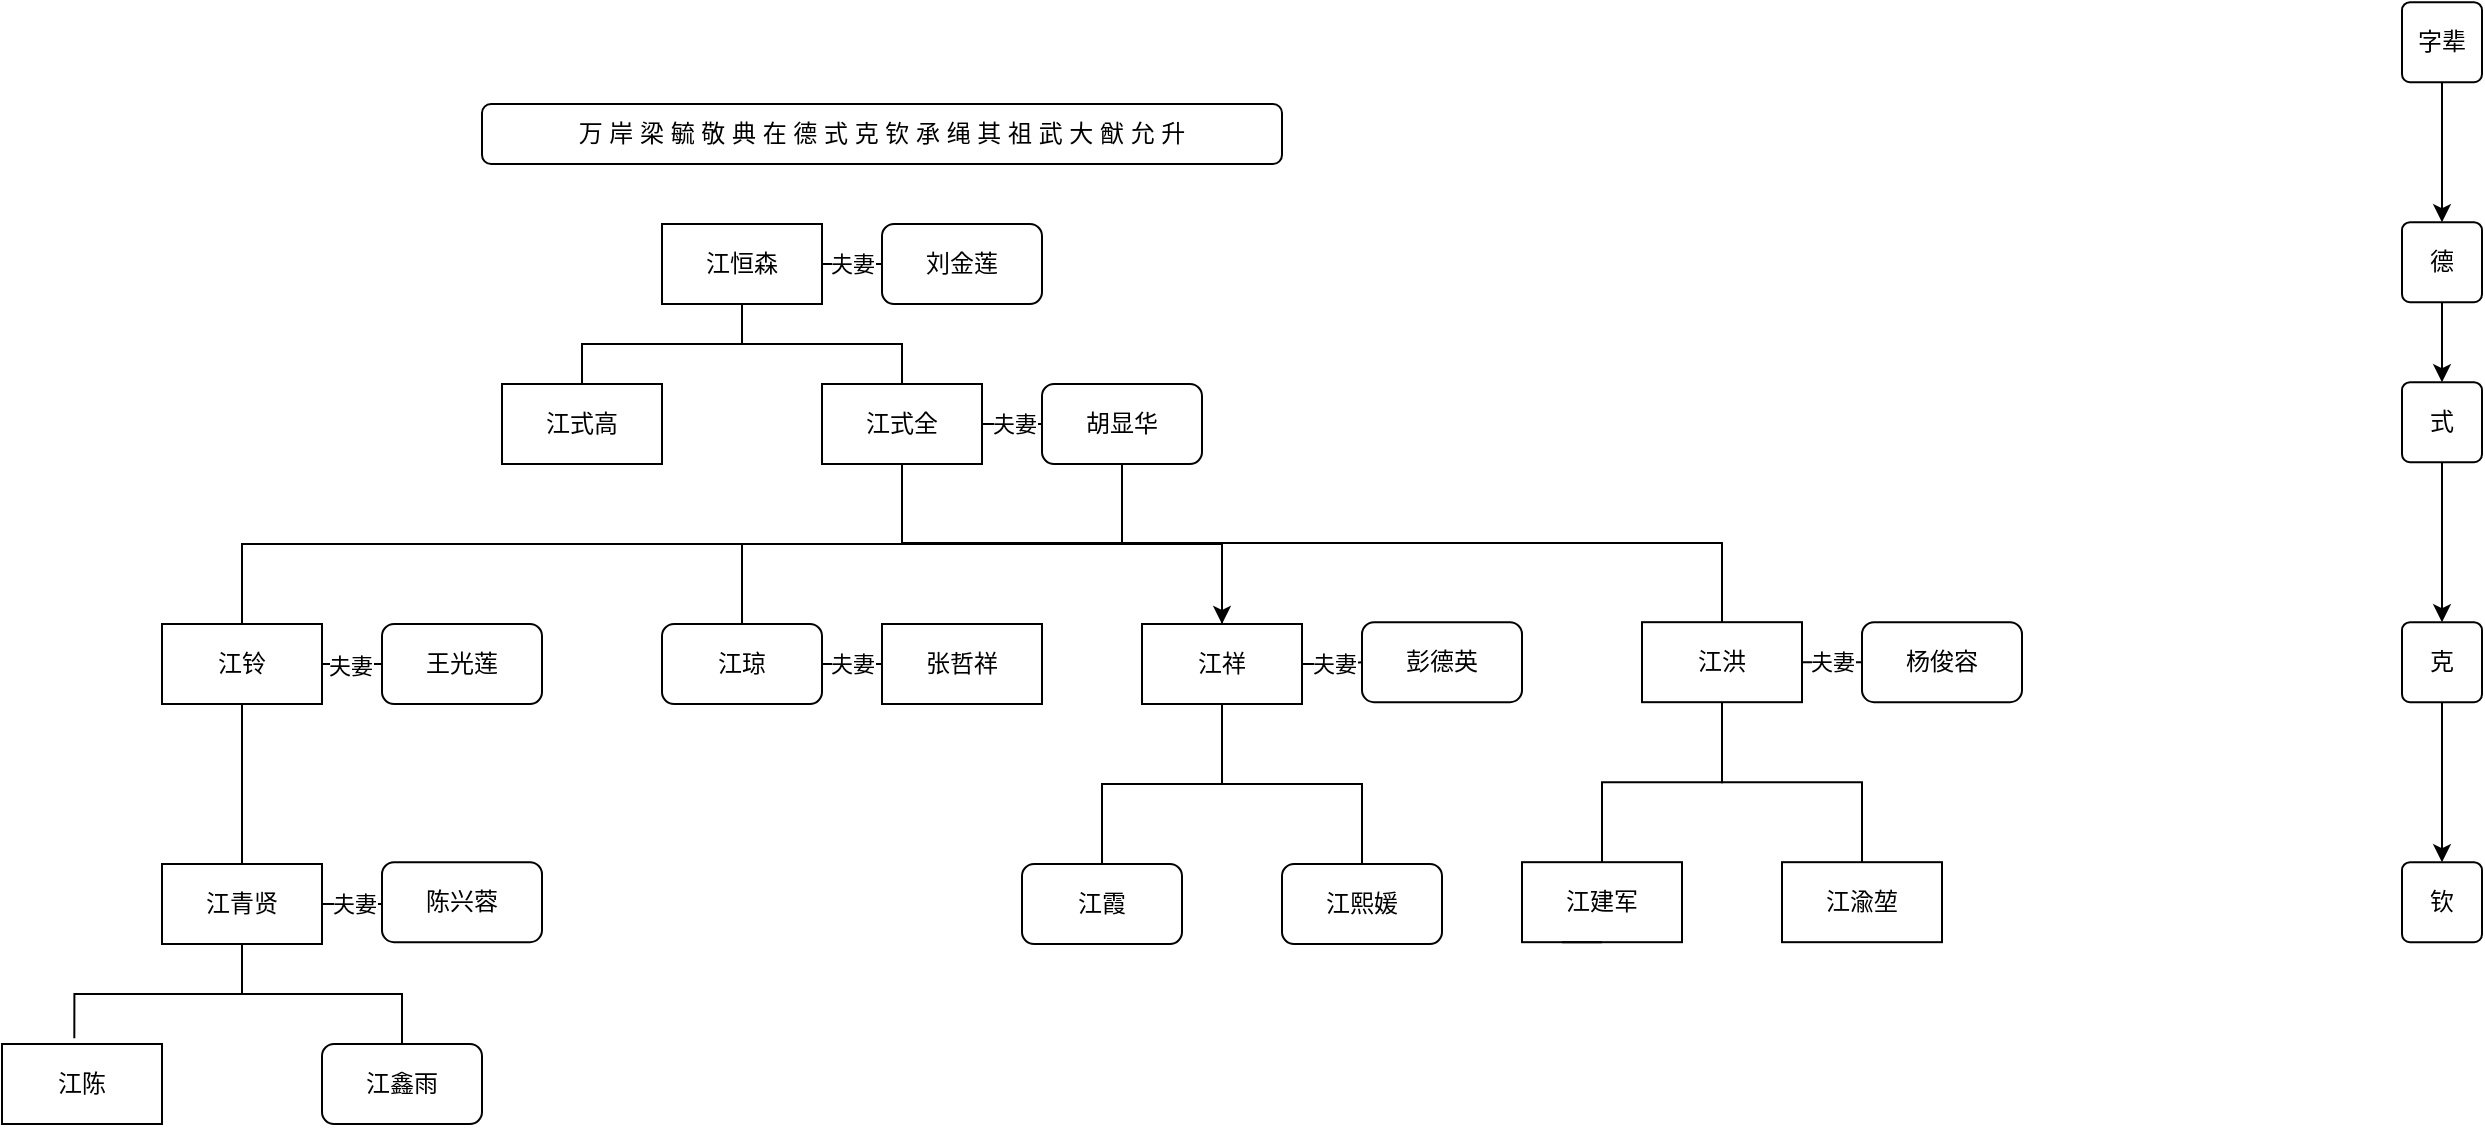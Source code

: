 <mxfile version="28.2.8">
  <diagram name="第 1 页" id="k-AfY5WxHYV5yZIVhnW_">
    <mxGraphModel dx="2655" dy="1009" grid="1" gridSize="10" guides="1" tooltips="1" connect="1" arrows="1" fold="1" page="1" pageScale="1" pageWidth="827" pageHeight="1169" math="0" shadow="0">
      <root>
        <mxCell id="0" />
        <mxCell id="1" parent="0" />
        <mxCell id="Womy6uRPmFxDwTwF91oK-21" style="edgeStyle=orthogonalEdgeStyle;shape=connector;rounded=0;orthogonalLoop=1;jettySize=auto;html=1;exitX=1;exitY=0.5;exitDx=0;exitDy=0;entryX=0;entryY=0.5;entryDx=0;entryDy=0;strokeColor=default;align=center;verticalAlign=middle;fontFamily=Helvetica;fontSize=11;fontColor=default;labelBackgroundColor=default;endArrow=none;endFill=0;movable=1;resizable=1;rotatable=1;deletable=1;editable=1;locked=0;connectable=1;" parent="1" source="Womy6uRPmFxDwTwF91oK-6" target="Womy6uRPmFxDwTwF91oK-20" edge="1">
          <mxGeometry relative="1" as="geometry" />
        </mxCell>
        <mxCell id="Womy6uRPmFxDwTwF91oK-22" value="夫妻" style="edgeLabel;html=1;align=center;verticalAlign=middle;resizable=1;points=[];fontFamily=Helvetica;fontSize=11;fontColor=default;labelBackgroundColor=default;movable=1;rotatable=1;deletable=1;editable=1;locked=0;connectable=1;" parent="Womy6uRPmFxDwTwF91oK-21" vertex="1" connectable="0">
          <mxGeometry x="0.02" relative="1" as="geometry">
            <mxPoint as="offset" />
          </mxGeometry>
        </mxCell>
        <mxCell id="Womy6uRPmFxDwTwF91oK-31" style="edgeStyle=orthogonalEdgeStyle;shape=connector;rounded=0;orthogonalLoop=1;jettySize=auto;html=1;exitX=0.5;exitY=1;exitDx=0;exitDy=0;entryX=0.5;entryY=0;entryDx=0;entryDy=0;strokeColor=default;align=center;verticalAlign=middle;fontFamily=Helvetica;fontSize=11;fontColor=default;labelBackgroundColor=default;endArrow=none;endFill=0;movable=1;resizable=1;rotatable=1;deletable=1;editable=1;locked=0;connectable=1;" parent="1" source="Womy6uRPmFxDwTwF91oK-6" target="Womy6uRPmFxDwTwF91oK-25" edge="1">
          <mxGeometry relative="1" as="geometry" />
        </mxCell>
        <mxCell id="Womy6uRPmFxDwTwF91oK-32" style="edgeStyle=orthogonalEdgeStyle;shape=connector;rounded=0;orthogonalLoop=1;jettySize=auto;html=1;exitX=0.5;exitY=1;exitDx=0;exitDy=0;entryX=0.5;entryY=0;entryDx=0;entryDy=0;strokeColor=default;align=center;verticalAlign=middle;fontFamily=Helvetica;fontSize=11;fontColor=default;labelBackgroundColor=default;endArrow=none;endFill=0;movable=1;resizable=1;rotatable=1;deletable=1;editable=1;locked=0;connectable=1;" parent="1" source="Womy6uRPmFxDwTwF91oK-6" target="Womy6uRPmFxDwTwF91oK-26" edge="1">
          <mxGeometry relative="1" as="geometry" />
        </mxCell>
        <mxCell id="Womy6uRPmFxDwTwF91oK-33" style="edgeStyle=orthogonalEdgeStyle;shape=connector;rounded=0;orthogonalLoop=1;jettySize=auto;html=1;exitX=0.5;exitY=1;exitDx=0;exitDy=0;entryX=0.5;entryY=0;entryDx=0;entryDy=0;strokeColor=default;align=center;verticalAlign=middle;fontFamily=Helvetica;fontSize=11;fontColor=default;labelBackgroundColor=default;endArrow=none;endFill=0;movable=1;resizable=1;rotatable=1;deletable=1;editable=1;locked=0;connectable=1;" parent="1" source="Womy6uRPmFxDwTwF91oK-6" target="Womy6uRPmFxDwTwF91oK-23" edge="1">
          <mxGeometry relative="1" as="geometry" />
        </mxCell>
        <mxCell id="Womy6uRPmFxDwTwF91oK-37" style="edgeStyle=orthogonalEdgeStyle;shape=connector;rounded=0;orthogonalLoop=1;jettySize=auto;html=1;exitX=0.5;exitY=1;exitDx=0;exitDy=0;entryX=0.5;entryY=0;entryDx=0;entryDy=0;strokeColor=default;align=center;verticalAlign=middle;fontFamily=Helvetica;fontSize=11;fontColor=default;labelBackgroundColor=default;endArrow=none;endFill=0;movable=1;resizable=1;rotatable=1;deletable=1;editable=1;locked=0;connectable=1;" parent="1" source="Womy6uRPmFxDwTwF91oK-6" target="Womy6uRPmFxDwTwF91oK-27" edge="1">
          <mxGeometry relative="1" as="geometry" />
        </mxCell>
        <mxCell id="Womy6uRPmFxDwTwF91oK-6" value="江式全" style="rounded=0;whiteSpace=wrap;html=1;movable=1;resizable=1;rotatable=1;deletable=1;editable=1;locked=0;connectable=1;" parent="1" vertex="1">
          <mxGeometry x="-270" y="230" width="80" height="40" as="geometry" />
        </mxCell>
        <mxCell id="TAjPiQ7kw6Mt-_O2EQW6-16" value="" style="edgeStyle=orthogonalEdgeStyle;rounded=0;orthogonalLoop=1;jettySize=auto;html=1;" edge="1" parent="1" source="Womy6uRPmFxDwTwF91oK-20" target="Womy6uRPmFxDwTwF91oK-25">
          <mxGeometry relative="1" as="geometry" />
        </mxCell>
        <UserObject label="胡显华" link="https://viewer.diagrams.net/?tags=%7B%7D&amp;lightbox=1&amp;highlight=0000ff&amp;edit=_blank&amp;layers=1&amp;nav=1&amp;title=%E8%83%A1%E6%98%BE%E5%8D%8E%E5%AE%B6%E6%97%8F.drawio&amp;dark=auto#Uhttps%3A%2F%2Fraw.githubusercontent.com%2Ftoppemonkey%2Fprocessing_folder%2Fmain%2F%E5%AE%B6%E6%97%8F%E7%BB%93%E6%9E%84%E5%9B%BE%2F%E8%83%A1%E6%98%BE%E5%8D%8E%E5%AE%B6%E6%97%8F.drawio" 生平="123123213" id="Womy6uRPmFxDwTwF91oK-20">
          <mxCell style="rounded=1;whiteSpace=wrap;html=1;movable=1;resizable=1;rotatable=1;deletable=1;editable=1;locked=0;connectable=1;" parent="1" vertex="1">
            <mxGeometry x="-160" y="230" width="80" height="40" as="geometry" />
          </mxCell>
        </UserObject>
        <mxCell id="Womy6uRPmFxDwTwF91oK-35" style="edgeStyle=orthogonalEdgeStyle;shape=connector;rounded=0;orthogonalLoop=1;jettySize=auto;html=1;exitX=1;exitY=0.5;exitDx=0;exitDy=0;entryX=0;entryY=0.5;entryDx=0;entryDy=0;strokeColor=default;align=center;verticalAlign=middle;fontFamily=Helvetica;fontSize=11;fontColor=default;labelBackgroundColor=default;endArrow=none;endFill=0;movable=1;resizable=1;rotatable=1;deletable=1;editable=1;locked=0;connectable=1;" parent="1" source="Womy6uRPmFxDwTwF91oK-23" target="Womy6uRPmFxDwTwF91oK-34" edge="1">
          <mxGeometry relative="1" as="geometry" />
        </mxCell>
        <mxCell id="Womy6uRPmFxDwTwF91oK-36" value="夫妻" style="edgeLabel;html=1;align=center;verticalAlign=middle;resizable=1;points=[];fontFamily=Helvetica;fontSize=11;fontColor=default;labelBackgroundColor=default;movable=1;rotatable=1;deletable=1;editable=1;locked=0;connectable=1;" parent="Womy6uRPmFxDwTwF91oK-35" vertex="1" connectable="0">
          <mxGeometry x="-0.071" y="-1" relative="1" as="geometry">
            <mxPoint as="offset" />
          </mxGeometry>
        </mxCell>
        <mxCell id="Womy6uRPmFxDwTwF91oK-61" style="edgeStyle=orthogonalEdgeStyle;shape=connector;rounded=0;orthogonalLoop=1;jettySize=auto;html=1;exitX=0.5;exitY=1;exitDx=0;exitDy=0;entryX=0.5;entryY=0;entryDx=0;entryDy=0;strokeColor=default;align=center;verticalAlign=middle;fontFamily=Helvetica;fontSize=11;fontColor=default;labelBackgroundColor=default;endArrow=none;endFill=0;movable=1;resizable=1;rotatable=1;deletable=1;editable=1;locked=0;connectable=1;" parent="1" source="Womy6uRPmFxDwTwF91oK-23" target="Womy6uRPmFxDwTwF91oK-60" edge="1">
          <mxGeometry relative="1" as="geometry" />
        </mxCell>
        <mxCell id="Womy6uRPmFxDwTwF91oK-23" value="江铃" style="rounded=0;whiteSpace=wrap;html=1;strokeColor=default;fillColor=default;fillStyle=hatch;movable=1;resizable=1;rotatable=1;deletable=1;editable=1;locked=0;connectable=1;gradientColor=none;" parent="1" vertex="1">
          <mxGeometry x="-600" y="350" width="80" height="40" as="geometry" />
        </mxCell>
        <mxCell id="Womy6uRPmFxDwTwF91oK-59" value="夫妻" style="edgeStyle=orthogonalEdgeStyle;shape=connector;rounded=0;orthogonalLoop=1;jettySize=auto;html=1;exitX=1;exitY=0.5;exitDx=0;exitDy=0;strokeColor=default;align=center;verticalAlign=middle;fontFamily=Helvetica;fontSize=11;fontColor=default;labelBackgroundColor=default;endArrow=none;endFill=0;movable=1;resizable=1;rotatable=1;deletable=1;editable=1;locked=0;connectable=1;" parent="1" source="Womy6uRPmFxDwTwF91oK-25" target="Womy6uRPmFxDwTwF91oK-58" edge="1">
          <mxGeometry relative="1" as="geometry" />
        </mxCell>
        <mxCell id="Womy6uRPmFxDwTwF91oK-66" style="edgeStyle=orthogonalEdgeStyle;shape=connector;rounded=0;orthogonalLoop=1;jettySize=auto;html=1;exitX=0.5;exitY=1;exitDx=0;exitDy=0;entryX=0.5;entryY=0;entryDx=0;entryDy=0;strokeColor=default;align=center;verticalAlign=middle;fontFamily=Helvetica;fontSize=11;fontColor=default;labelBackgroundColor=default;endArrow=none;endFill=0;movable=1;resizable=1;rotatable=1;deletable=1;editable=1;locked=0;connectable=1;" parent="1" source="Womy6uRPmFxDwTwF91oK-25" target="Womy6uRPmFxDwTwF91oK-64" edge="1">
          <mxGeometry relative="1" as="geometry" />
        </mxCell>
        <mxCell id="Womy6uRPmFxDwTwF91oK-67" style="edgeStyle=orthogonalEdgeStyle;shape=connector;rounded=0;orthogonalLoop=1;jettySize=auto;html=1;exitX=0.5;exitY=1;exitDx=0;exitDy=0;entryX=0.5;entryY=0;entryDx=0;entryDy=0;strokeColor=default;align=center;verticalAlign=middle;fontFamily=Helvetica;fontSize=11;fontColor=default;labelBackgroundColor=default;endArrow=none;endFill=0;movable=1;resizable=1;rotatable=1;deletable=1;editable=1;locked=0;connectable=1;" parent="1" source="Womy6uRPmFxDwTwF91oK-25" target="Womy6uRPmFxDwTwF91oK-65" edge="1">
          <mxGeometry relative="1" as="geometry" />
        </mxCell>
        <mxCell id="Womy6uRPmFxDwTwF91oK-25" value="江祥" style="rounded=0;whiteSpace=wrap;html=1;movable=1;resizable=1;rotatable=1;deletable=1;editable=1;locked=0;connectable=1;" parent="1" vertex="1">
          <mxGeometry x="-110" y="350" width="80" height="40" as="geometry" />
        </mxCell>
        <mxCell id="Womy6uRPmFxDwTwF91oK-56" value="夫妻" style="edgeStyle=orthogonalEdgeStyle;shape=connector;rounded=0;orthogonalLoop=1;jettySize=auto;html=1;exitX=1;exitY=0.5;exitDx=0;exitDy=0;entryX=0;entryY=0.5;entryDx=0;entryDy=0;strokeColor=default;align=center;verticalAlign=middle;fontFamily=Helvetica;fontSize=11;fontColor=default;labelBackgroundColor=default;endArrow=none;endFill=0;movable=1;resizable=1;rotatable=1;deletable=1;editable=1;locked=0;connectable=1;" parent="1" source="Womy6uRPmFxDwTwF91oK-26" target="Womy6uRPmFxDwTwF91oK-55" edge="1">
          <mxGeometry relative="1" as="geometry" />
        </mxCell>
        <mxCell id="Womy6uRPmFxDwTwF91oK-70" style="edgeStyle=orthogonalEdgeStyle;shape=connector;rounded=0;orthogonalLoop=1;jettySize=auto;html=1;exitX=0.5;exitY=1;exitDx=0;exitDy=0;entryX=0.5;entryY=0;entryDx=0;entryDy=0;strokeColor=default;align=center;verticalAlign=middle;fontFamily=Helvetica;fontSize=11;fontColor=default;labelBackgroundColor=default;endArrow=none;endFill=0;movable=1;resizable=1;rotatable=1;deletable=1;editable=1;locked=0;connectable=1;" parent="1" source="Womy6uRPmFxDwTwF91oK-26" target="Womy6uRPmFxDwTwF91oK-68" edge="1">
          <mxGeometry relative="1" as="geometry" />
        </mxCell>
        <mxCell id="Womy6uRPmFxDwTwF91oK-71" style="edgeStyle=orthogonalEdgeStyle;shape=connector;rounded=0;orthogonalLoop=1;jettySize=auto;html=1;exitX=0.5;exitY=1;exitDx=0;exitDy=0;entryX=0.5;entryY=0;entryDx=0;entryDy=0;strokeColor=default;align=center;verticalAlign=middle;fontFamily=Helvetica;fontSize=11;fontColor=default;labelBackgroundColor=default;endArrow=none;endFill=0;movable=1;resizable=1;rotatable=1;deletable=1;editable=1;locked=0;connectable=1;" parent="1" source="Womy6uRPmFxDwTwF91oK-26" target="Womy6uRPmFxDwTwF91oK-69" edge="1">
          <mxGeometry relative="1" as="geometry" />
        </mxCell>
        <mxCell id="Womy6uRPmFxDwTwF91oK-26" value="江洪" style="rounded=0;whiteSpace=wrap;html=1;movable=1;resizable=1;rotatable=1;deletable=1;editable=1;locked=0;connectable=1;" parent="1" vertex="1">
          <mxGeometry x="140" y="349.09" width="80" height="40" as="geometry" />
        </mxCell>
        <mxCell id="Womy6uRPmFxDwTwF91oK-54" value="夫妻" style="edgeStyle=orthogonalEdgeStyle;shape=connector;rounded=0;orthogonalLoop=1;jettySize=auto;html=1;exitX=1;exitY=0.5;exitDx=0;exitDy=0;entryX=0;entryY=0.5;entryDx=0;entryDy=0;strokeColor=default;align=center;verticalAlign=middle;fontFamily=Helvetica;fontSize=11;fontColor=default;labelBackgroundColor=default;endArrow=none;endFill=0;movable=1;resizable=1;rotatable=1;deletable=1;editable=1;locked=0;connectable=1;" parent="1" source="Womy6uRPmFxDwTwF91oK-27" target="Womy6uRPmFxDwTwF91oK-38" edge="1">
          <mxGeometry relative="1" as="geometry" />
        </mxCell>
        <UserObject label="江琼" id="Womy6uRPmFxDwTwF91oK-27">
          <mxCell style="rounded=1;whiteSpace=wrap;html=1;movable=1;resizable=1;rotatable=1;deletable=1;editable=1;locked=0;connectable=1;" parent="1" vertex="1">
            <mxGeometry x="-350" y="350" width="80" height="40" as="geometry" />
          </mxCell>
        </UserObject>
        <mxCell id="Womy6uRPmFxDwTwF91oK-34" value="王光莲" style="rounded=1;whiteSpace=wrap;html=1;movable=1;resizable=1;rotatable=1;deletable=1;editable=1;locked=0;connectable=1;" parent="1" vertex="1">
          <mxGeometry x="-490" y="350" width="80" height="40" as="geometry" />
        </mxCell>
        <UserObject label="张哲祥" link="https://viewer.diagrams.net/?tags=%7B%7D&amp;lightbox=1&amp;highlight=0000ff&amp;edit=_blank&amp;layers=1&amp;nav=1&amp;title=%E5%BC%A0%E5%93%B2%E7%A5%A5%E5%AE%B6%E6%97%8F.drawio&amp;dark=auto#Uhttps%3A%2F%2Fraw.githubusercontent.com%2Ftoppemonkey%2Fprocessing_folder%2Fmain%2F%E5%AE%B6%E6%97%8F%E7%BB%93%E6%9E%84%E5%9B%BE%2F%E5%BC%A0%E5%93%B2%E7%A5%A5%E5%AE%B6%E6%97%8F.drawio" id="Womy6uRPmFxDwTwF91oK-38">
          <mxCell style="rounded=0;whiteSpace=wrap;html=1;movable=1;resizable=1;rotatable=1;deletable=1;editable=1;locked=0;connectable=1;" parent="1" vertex="1">
            <mxGeometry x="-240" y="350" width="80" height="40" as="geometry" />
          </mxCell>
        </UserObject>
        <mxCell id="Womy6uRPmFxDwTwF91oK-41" value="夫妻" style="edgeStyle=orthogonalEdgeStyle;shape=connector;rounded=0;orthogonalLoop=1;jettySize=auto;html=1;exitX=1;exitY=0.5;exitDx=0;exitDy=0;entryX=0;entryY=0.5;entryDx=0;entryDy=0;strokeColor=default;align=center;verticalAlign=middle;fontFamily=Helvetica;fontSize=11;fontColor=default;labelBackgroundColor=default;endArrow=none;endFill=0;movable=1;resizable=1;rotatable=1;deletable=1;editable=1;locked=0;connectable=1;" parent="1" source="Womy6uRPmFxDwTwF91oK-39" target="Womy6uRPmFxDwTwF91oK-40" edge="1">
          <mxGeometry relative="1" as="geometry" />
        </mxCell>
        <mxCell id="Womy6uRPmFxDwTwF91oK-52" style="edgeStyle=orthogonalEdgeStyle;shape=connector;rounded=0;orthogonalLoop=1;jettySize=auto;html=1;exitX=0.5;exitY=1;exitDx=0;exitDy=0;entryX=0.5;entryY=0;entryDx=0;entryDy=0;strokeColor=default;align=center;verticalAlign=middle;fontFamily=Helvetica;fontSize=11;fontColor=default;labelBackgroundColor=default;endArrow=none;endFill=0;movable=1;resizable=1;rotatable=1;deletable=1;editable=1;locked=0;connectable=1;" parent="1" source="Womy6uRPmFxDwTwF91oK-39" target="Womy6uRPmFxDwTwF91oK-43" edge="1">
          <mxGeometry relative="1" as="geometry" />
        </mxCell>
        <mxCell id="Womy6uRPmFxDwTwF91oK-53" style="edgeStyle=orthogonalEdgeStyle;shape=connector;rounded=0;orthogonalLoop=1;jettySize=auto;html=1;exitX=0.5;exitY=1;exitDx=0;exitDy=0;entryX=0.5;entryY=0;entryDx=0;entryDy=0;strokeColor=default;align=center;verticalAlign=middle;fontFamily=Helvetica;fontSize=11;fontColor=default;labelBackgroundColor=default;endArrow=none;endFill=0;movable=1;resizable=1;rotatable=1;deletable=1;editable=1;locked=0;connectable=1;" parent="1" source="Womy6uRPmFxDwTwF91oK-39" target="Womy6uRPmFxDwTwF91oK-6" edge="1">
          <mxGeometry relative="1" as="geometry" />
        </mxCell>
        <mxCell id="Womy6uRPmFxDwTwF91oK-39" value="江恒森" style="rounded=0;whiteSpace=wrap;html=1;movable=1;resizable=1;rotatable=1;deletable=1;editable=1;locked=0;connectable=1;" parent="1" vertex="1">
          <mxGeometry x="-350" y="150" width="80" height="40" as="geometry" />
        </mxCell>
        <mxCell id="Womy6uRPmFxDwTwF91oK-40" value="刘金莲" style="rounded=1;whiteSpace=wrap;html=1;movable=1;resizable=1;rotatable=1;deletable=1;editable=1;locked=0;connectable=1;" parent="1" vertex="1">
          <mxGeometry x="-240" y="150" width="80" height="40" as="geometry" />
        </mxCell>
        <mxCell id="Womy6uRPmFxDwTwF91oK-43" value="江式高" style="rounded=0;whiteSpace=wrap;html=1;movable=1;resizable=1;rotatable=1;deletable=1;editable=1;locked=0;connectable=1;" parent="1" vertex="1">
          <mxGeometry x="-430" y="230" width="80" height="40" as="geometry" />
        </mxCell>
        <UserObject label="杨俊容" link="https://viewer.diagrams.net/?tags=%7B%7D&amp;lightbox=1&amp;highlight=0000ff&amp;edit=_blank&amp;layers=1&amp;nav=1&amp;title=%E6%9D%A8%E4%BF%8A%E5%AE%B9%E5%AE%B6%E6%97%8F%E5%9B%BE.drawio&amp;dark=auto#Uhttps%3A%2F%2Fraw.githubusercontent.com%2Ftoppemonkey%2Fprocessing_folder%2Fmain%2F%E5%AE%B6%E6%97%8F%E7%BB%93%E6%9E%84%E5%9B%BE%2F%E6%9D%A8%E4%BF%8A%E5%AE%B9%E5%AE%B6%E6%97%8F%E5%9B%BE.drawio" id="Womy6uRPmFxDwTwF91oK-55">
          <mxCell style="rounded=1;whiteSpace=wrap;html=1;movable=1;resizable=1;rotatable=1;deletable=1;editable=1;locked=0;connectable=1;" parent="1" vertex="1">
            <mxGeometry x="250" y="349.09" width="80" height="40" as="geometry" />
          </mxCell>
        </UserObject>
        <UserObject label="彭德英" id="Womy6uRPmFxDwTwF91oK-58">
          <mxCell style="rounded=1;whiteSpace=wrap;html=1;movable=1;resizable=1;rotatable=1;deletable=1;editable=1;locked=0;connectable=1;" parent="1" vertex="1">
            <mxGeometry y="349.09" width="80" height="40" as="geometry" />
          </mxCell>
        </UserObject>
        <mxCell id="cm6kAMwlJwwxSwBQSsJV-7" value="夫妻" style="edgeStyle=orthogonalEdgeStyle;rounded=0;orthogonalLoop=1;jettySize=auto;html=1;exitX=1;exitY=0.5;exitDx=0;exitDy=0;entryX=0;entryY=0.5;entryDx=0;entryDy=0;endArrow=none;endFill=0;movable=1;resizable=1;rotatable=1;deletable=1;editable=1;locked=0;connectable=1;" parent="1" source="Womy6uRPmFxDwTwF91oK-60" target="cm6kAMwlJwwxSwBQSsJV-5" edge="1">
          <mxGeometry relative="1" as="geometry" />
        </mxCell>
        <mxCell id="cm6kAMwlJwwxSwBQSsJV-9" style="edgeStyle=orthogonalEdgeStyle;shape=connector;rounded=0;orthogonalLoop=1;jettySize=auto;html=1;exitX=0.5;exitY=1;exitDx=0;exitDy=0;entryX=0.5;entryY=0;entryDx=0;entryDy=0;strokeColor=default;align=center;verticalAlign=middle;fontFamily=Helvetica;fontSize=11;fontColor=default;labelBackgroundColor=default;endArrow=none;endFill=0;movable=1;resizable=1;rotatable=1;deletable=1;editable=1;locked=0;connectable=1;" parent="1" source="Womy6uRPmFxDwTwF91oK-60" target="cm6kAMwlJwwxSwBQSsJV-4" edge="1">
          <mxGeometry relative="1" as="geometry" />
        </mxCell>
        <mxCell id="Womy6uRPmFxDwTwF91oK-60" value="江青贤" style="rounded=0;whiteSpace=wrap;html=1;movable=1;resizable=1;rotatable=1;deletable=1;editable=1;locked=0;connectable=1;" parent="1" vertex="1">
          <mxGeometry x="-600" y="470" width="80" height="40" as="geometry" />
        </mxCell>
        <UserObject label="江霞" id="Womy6uRPmFxDwTwF91oK-64">
          <mxCell style="rounded=1;whiteSpace=wrap;html=1;movable=1;resizable=1;rotatable=1;deletable=1;editable=1;locked=0;connectable=1;" parent="1" vertex="1">
            <mxGeometry x="-170" y="470" width="80" height="40" as="geometry" />
          </mxCell>
        </UserObject>
        <UserObject label="江熙媛" id="Womy6uRPmFxDwTwF91oK-65">
          <mxCell style="rounded=1;whiteSpace=wrap;html=1;movable=1;resizable=1;rotatable=1;deletable=1;editable=1;locked=0;connectable=1;" parent="1" vertex="1">
            <mxGeometry x="-40" y="470" width="80" height="40" as="geometry" />
          </mxCell>
        </UserObject>
        <mxCell id="Womy6uRPmFxDwTwF91oK-68" value="江建军" style="rounded=0;whiteSpace=wrap;html=1;movable=1;resizable=1;rotatable=1;deletable=1;editable=1;locked=0;connectable=1;" parent="1" vertex="1">
          <mxGeometry x="80" y="469.09" width="80" height="40" as="geometry" />
        </mxCell>
        <mxCell id="Womy6uRPmFxDwTwF91oK-69" value="江渝堃" style="rounded=0;whiteSpace=wrap;html=1;movable=1;resizable=1;rotatable=1;deletable=1;editable=1;locked=0;connectable=1;" parent="1" vertex="1">
          <mxGeometry x="210" y="469.09" width="80" height="40" as="geometry" />
        </mxCell>
        <mxCell id="Womy6uRPmFxDwTwF91oK-73" style="edgeStyle=orthogonalEdgeStyle;shape=connector;rounded=0;orthogonalLoop=1;jettySize=auto;html=1;exitX=0.5;exitY=1;exitDx=0;exitDy=0;entryX=0.25;entryY=1;entryDx=0;entryDy=0;strokeColor=default;align=center;verticalAlign=middle;fontFamily=Helvetica;fontSize=11;fontColor=default;labelBackgroundColor=default;endArrow=none;endFill=0;movable=1;resizable=1;rotatable=1;deletable=1;editable=1;locked=0;connectable=1;" parent="1" source="Womy6uRPmFxDwTwF91oK-68" target="Womy6uRPmFxDwTwF91oK-68" edge="1">
          <mxGeometry relative="1" as="geometry" />
        </mxCell>
        <mxCell id="cm6kAMwlJwwxSwBQSsJV-3" value="江陈" style="rounded=0;whiteSpace=wrap;html=1;movable=1;resizable=1;rotatable=1;deletable=1;editable=1;locked=0;connectable=1;" parent="1" vertex="1">
          <mxGeometry x="-680" y="560" width="80" height="40" as="geometry" />
        </mxCell>
        <UserObject label="江鑫雨" id="cm6kAMwlJwwxSwBQSsJV-4">
          <mxCell style="rounded=1;whiteSpace=wrap;html=1;movable=1;resizable=1;rotatable=1;deletable=1;editable=1;locked=0;connectable=1;" parent="1" vertex="1">
            <mxGeometry x="-520" y="560" width="80" height="40" as="geometry" />
          </mxCell>
        </UserObject>
        <UserObject label="陈兴蓉" link="https://viewer.diagrams.net/?tags=%7B%7D&amp;lightbox=1&amp;highlight=0000ff&amp;edit=_blank&amp;layers=1&amp;nav=1&amp;title=%E9%99%88%E5%85%B4%E8%93%89%E5%AE%B6%E6%97%8F.drawio&amp;dark=auto#Uhttps%3A%2F%2Fraw.githubusercontent.com%2Ftoppemonkey%2Fprocessing_folder%2Fmain%2F%E5%AE%B6%E6%97%8F%E7%BB%93%E6%9E%84%E5%9B%BE%2F%E9%99%88%E5%85%B4%E8%93%89%E5%AE%B6%E6%97%8F.drawio" id="cm6kAMwlJwwxSwBQSsJV-5">
          <mxCell style="rounded=1;whiteSpace=wrap;html=1;movable=1;resizable=1;rotatable=1;deletable=1;editable=1;locked=0;connectable=1;" parent="1" vertex="1">
            <mxGeometry x="-490" y="469.09" width="80" height="40" as="geometry" />
          </mxCell>
        </UserObject>
        <mxCell id="cm6kAMwlJwwxSwBQSsJV-8" style="edgeStyle=orthogonalEdgeStyle;shape=connector;rounded=0;orthogonalLoop=1;jettySize=auto;html=1;exitX=0.5;exitY=1;exitDx=0;exitDy=0;entryX=0.452;entryY=-0.072;entryDx=0;entryDy=0;entryPerimeter=0;strokeColor=default;align=center;verticalAlign=middle;fontFamily=Helvetica;fontSize=11;fontColor=default;labelBackgroundColor=default;endArrow=none;endFill=0;movable=1;resizable=1;rotatable=1;deletable=1;editable=1;locked=0;connectable=1;" parent="1" source="Womy6uRPmFxDwTwF91oK-60" target="cm6kAMwlJwwxSwBQSsJV-3" edge="1">
          <mxGeometry relative="1" as="geometry" />
        </mxCell>
        <mxCell id="TAjPiQ7kw6Mt-_O2EQW6-13" style="edgeStyle=orthogonalEdgeStyle;rounded=0;orthogonalLoop=1;jettySize=auto;html=1;exitX=0.5;exitY=1;exitDx=0;exitDy=0;entryX=0.5;entryY=0;entryDx=0;entryDy=0;" edge="1" parent="1" source="TAjPiQ7kw6Mt-_O2EQW6-6" target="TAjPiQ7kw6Mt-_O2EQW6-7">
          <mxGeometry relative="1" as="geometry" />
        </mxCell>
        <mxCell id="TAjPiQ7kw6Mt-_O2EQW6-6" value="式" style="rounded=1;arcSize=10;whiteSpace=wrap;html=1;align=center;" vertex="1" parent="1">
          <mxGeometry x="520" y="229.09" width="40" height="40" as="geometry" />
        </mxCell>
        <mxCell id="TAjPiQ7kw6Mt-_O2EQW6-14" style="edgeStyle=orthogonalEdgeStyle;rounded=0;orthogonalLoop=1;jettySize=auto;html=1;exitX=0.5;exitY=1;exitDx=0;exitDy=0;" edge="1" parent="1" source="TAjPiQ7kw6Mt-_O2EQW6-7" target="TAjPiQ7kw6Mt-_O2EQW6-8">
          <mxGeometry relative="1" as="geometry" />
        </mxCell>
        <mxCell id="TAjPiQ7kw6Mt-_O2EQW6-7" value="克" style="rounded=1;arcSize=10;whiteSpace=wrap;html=1;align=center;" vertex="1" parent="1">
          <mxGeometry x="520" y="349.09" width="40" height="40" as="geometry" />
        </mxCell>
        <mxCell id="TAjPiQ7kw6Mt-_O2EQW6-8" value="钦" style="rounded=1;arcSize=10;whiteSpace=wrap;html=1;align=center;" vertex="1" parent="1">
          <mxGeometry x="520" y="469.09" width="40" height="40" as="geometry" />
        </mxCell>
        <mxCell id="TAjPiQ7kw6Mt-_O2EQW6-12" style="edgeStyle=orthogonalEdgeStyle;rounded=0;orthogonalLoop=1;jettySize=auto;html=1;exitX=0.5;exitY=1;exitDx=0;exitDy=0;entryX=0.5;entryY=0;entryDx=0;entryDy=0;" edge="1" parent="1" source="TAjPiQ7kw6Mt-_O2EQW6-9" target="TAjPiQ7kw6Mt-_O2EQW6-6">
          <mxGeometry relative="1" as="geometry" />
        </mxCell>
        <mxCell id="TAjPiQ7kw6Mt-_O2EQW6-9" value="德" style="rounded=1;arcSize=10;whiteSpace=wrap;html=1;align=center;" vertex="1" parent="1">
          <mxGeometry x="520" y="149.09" width="40" height="40" as="geometry" />
        </mxCell>
        <mxCell id="TAjPiQ7kw6Mt-_O2EQW6-11" style="edgeStyle=orthogonalEdgeStyle;rounded=0;orthogonalLoop=1;jettySize=auto;html=1;exitX=0.5;exitY=1;exitDx=0;exitDy=0;entryX=0.5;entryY=0;entryDx=0;entryDy=0;" edge="1" parent="1" source="TAjPiQ7kw6Mt-_O2EQW6-10" target="TAjPiQ7kw6Mt-_O2EQW6-9">
          <mxGeometry relative="1" as="geometry" />
        </mxCell>
        <mxCell id="TAjPiQ7kw6Mt-_O2EQW6-10" value="字辈" style="rounded=1;arcSize=10;whiteSpace=wrap;html=1;align=center;" vertex="1" parent="1">
          <mxGeometry x="520" y="39.09" width="40" height="40" as="geometry" />
        </mxCell>
        <mxCell id="TAjPiQ7kw6Mt-_O2EQW6-15" value="万 岸 梁 毓 敬 典 在 德 式 克 钦 承 绳 其 祖 武 大 猷 允 升" style="rounded=1;whiteSpace=wrap;html=1;" vertex="1" parent="1">
          <mxGeometry x="-440" y="90" width="400" height="30" as="geometry" />
        </mxCell>
      </root>
    </mxGraphModel>
  </diagram>
</mxfile>
